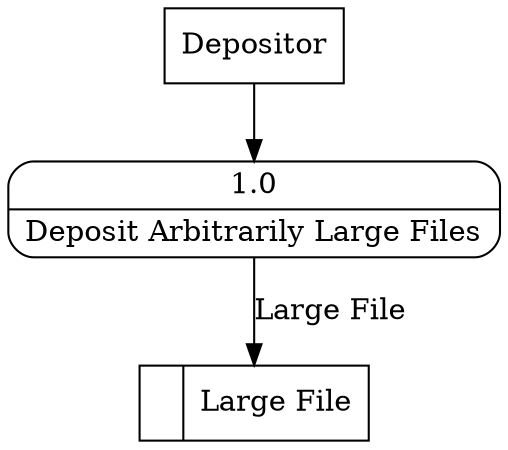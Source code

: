 digraph dfd2{ 
node[shape=record]
200 [label="<f0>  |<f1> Large File " ];
201 [label="Depositor" shape=box];
202 [label="{<f0> 1.0|<f1> Deposit Arbitrarily Large Files }" shape=Mrecord];
201 -> 202
202 -> 200 [label="Large File"]
}